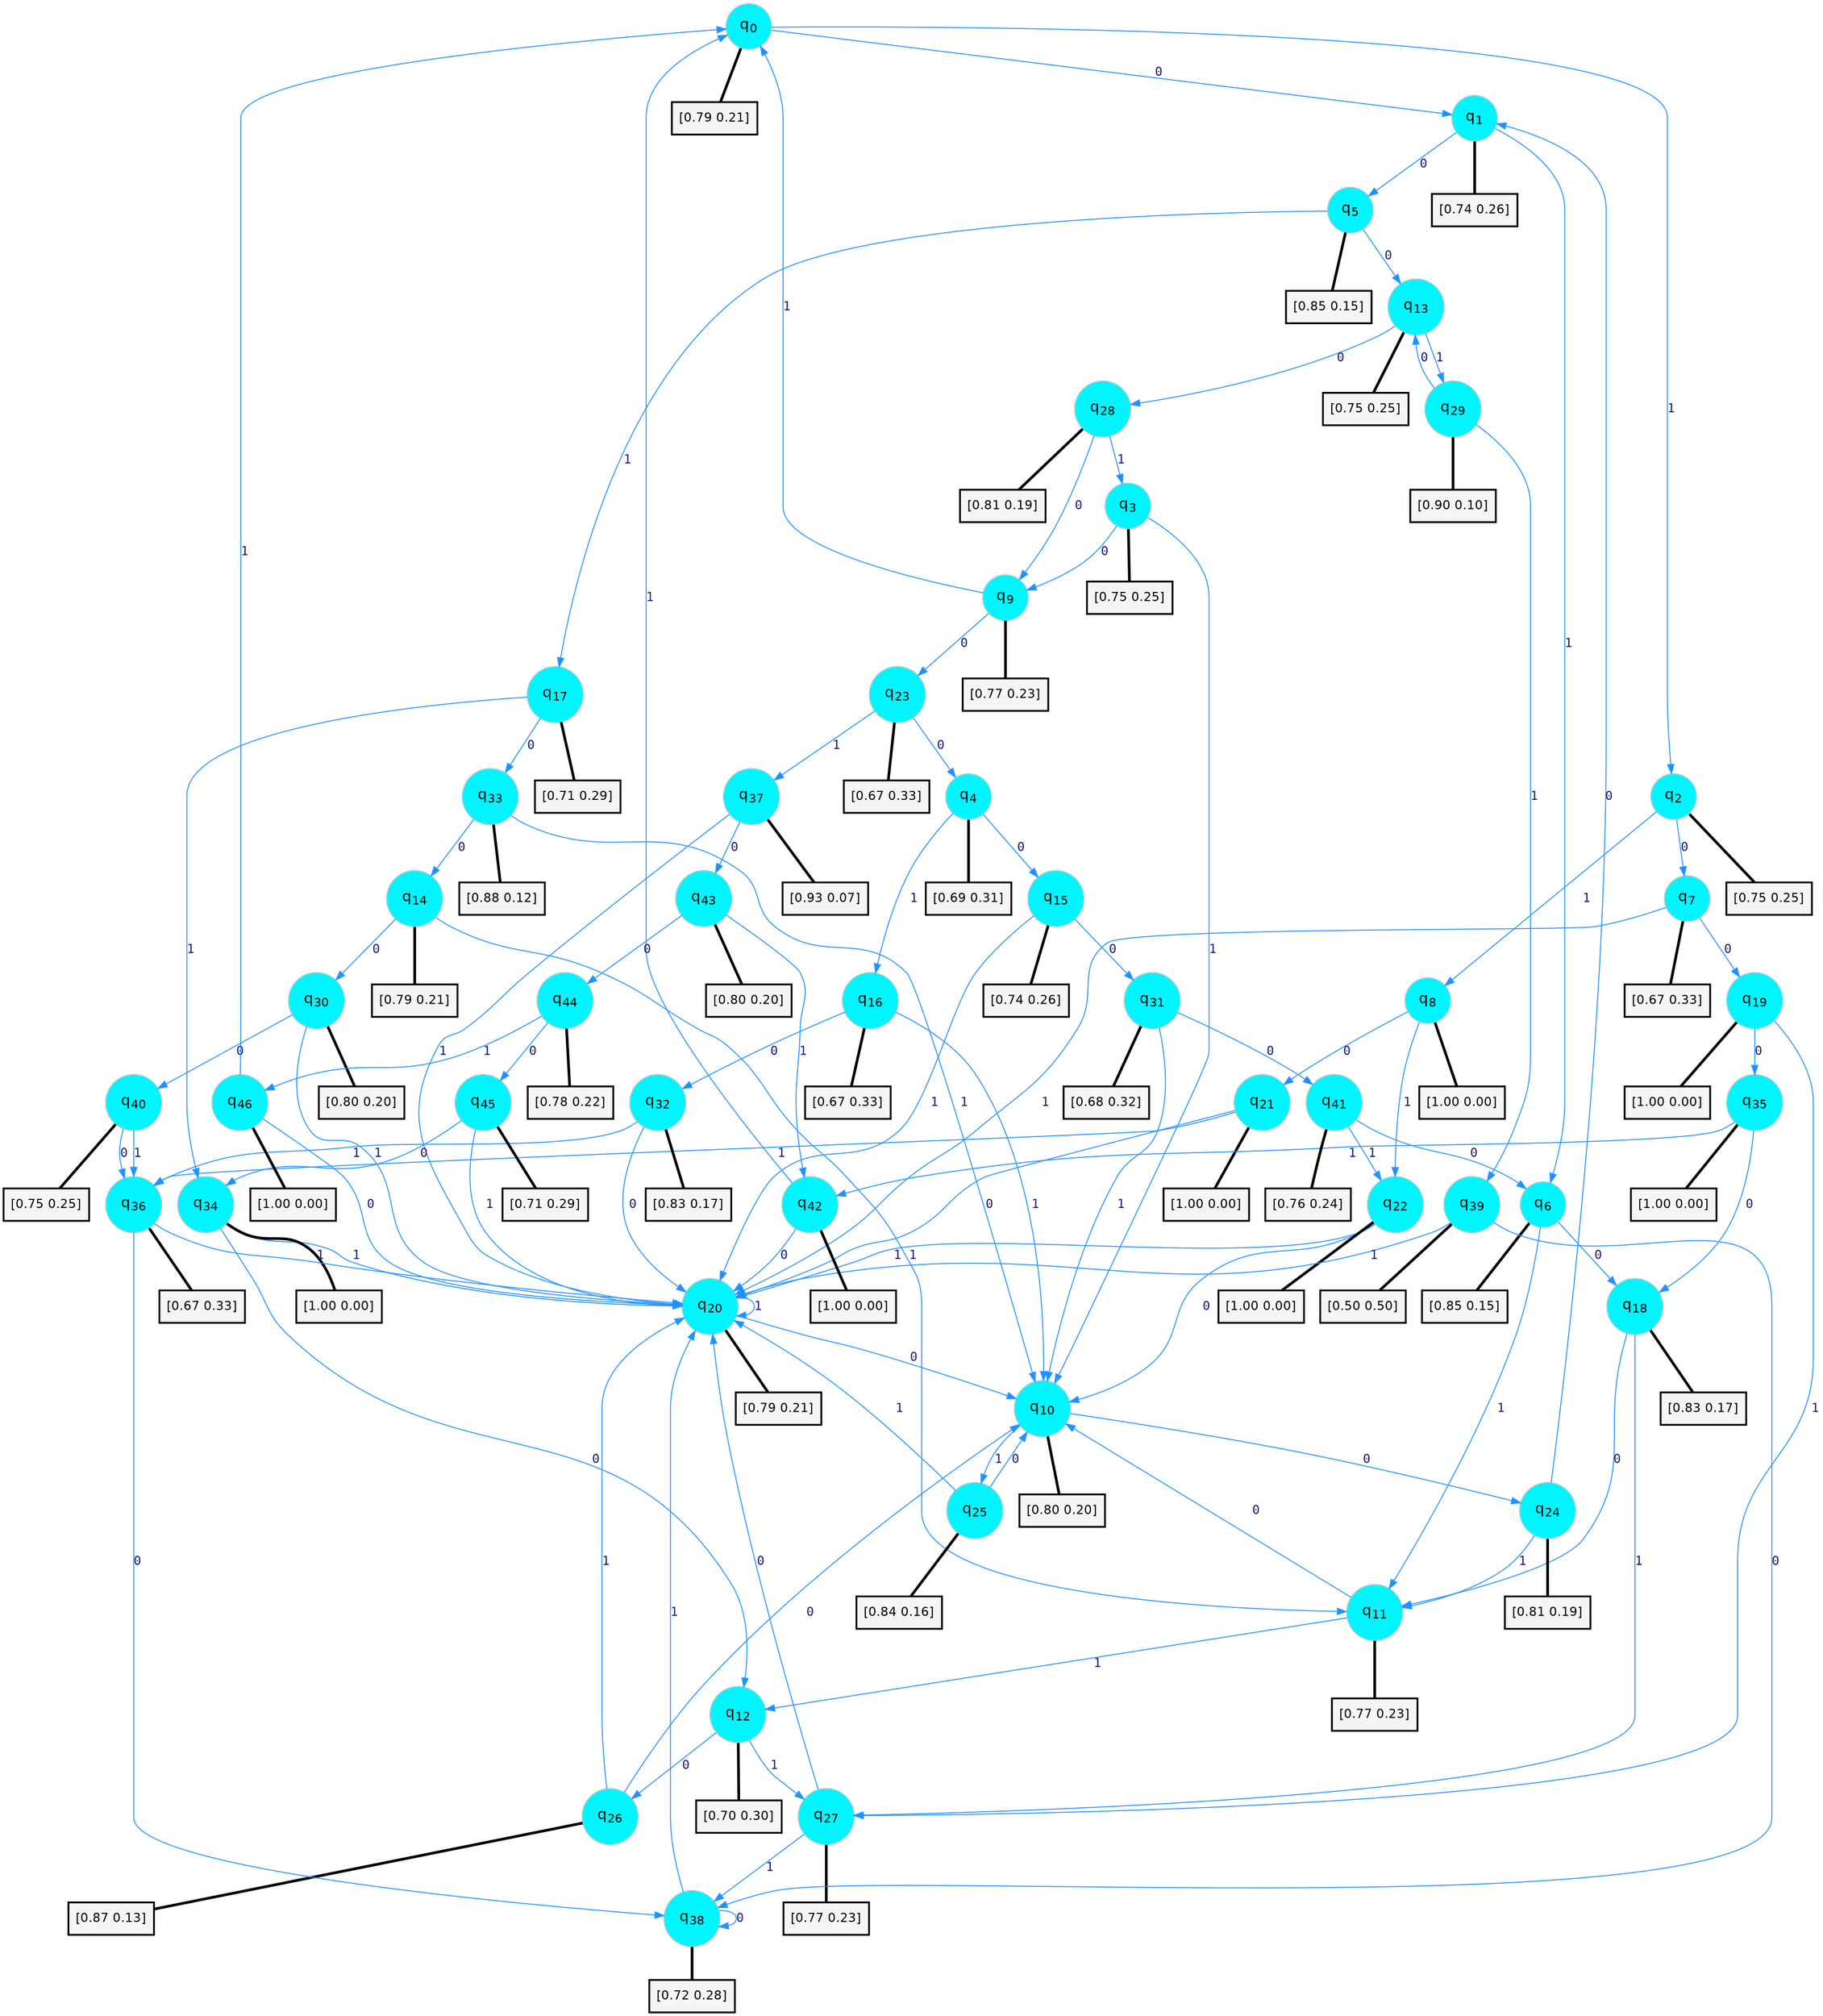 digraph G {
graph [
bgcolor=transparent, dpi=300, rankdir=TD, size="40,25"];
node [
color=gray, fillcolor=turquoise1, fontcolor=black, fontname=Helvetica, fontsize=16, fontweight=bold, shape=circle, style=filled];
edge [
arrowsize=1, color=dodgerblue1, fontcolor=midnightblue, fontname=courier, fontweight=bold, penwidth=1, style=solid, weight=20];
0[label=<q<SUB>0</SUB>>];
1[label=<q<SUB>1</SUB>>];
2[label=<q<SUB>2</SUB>>];
3[label=<q<SUB>3</SUB>>];
4[label=<q<SUB>4</SUB>>];
5[label=<q<SUB>5</SUB>>];
6[label=<q<SUB>6</SUB>>];
7[label=<q<SUB>7</SUB>>];
8[label=<q<SUB>8</SUB>>];
9[label=<q<SUB>9</SUB>>];
10[label=<q<SUB>10</SUB>>];
11[label=<q<SUB>11</SUB>>];
12[label=<q<SUB>12</SUB>>];
13[label=<q<SUB>13</SUB>>];
14[label=<q<SUB>14</SUB>>];
15[label=<q<SUB>15</SUB>>];
16[label=<q<SUB>16</SUB>>];
17[label=<q<SUB>17</SUB>>];
18[label=<q<SUB>18</SUB>>];
19[label=<q<SUB>19</SUB>>];
20[label=<q<SUB>20</SUB>>];
21[label=<q<SUB>21</SUB>>];
22[label=<q<SUB>22</SUB>>];
23[label=<q<SUB>23</SUB>>];
24[label=<q<SUB>24</SUB>>];
25[label=<q<SUB>25</SUB>>];
26[label=<q<SUB>26</SUB>>];
27[label=<q<SUB>27</SUB>>];
28[label=<q<SUB>28</SUB>>];
29[label=<q<SUB>29</SUB>>];
30[label=<q<SUB>30</SUB>>];
31[label=<q<SUB>31</SUB>>];
32[label=<q<SUB>32</SUB>>];
33[label=<q<SUB>33</SUB>>];
34[label=<q<SUB>34</SUB>>];
35[label=<q<SUB>35</SUB>>];
36[label=<q<SUB>36</SUB>>];
37[label=<q<SUB>37</SUB>>];
38[label=<q<SUB>38</SUB>>];
39[label=<q<SUB>39</SUB>>];
40[label=<q<SUB>40</SUB>>];
41[label=<q<SUB>41</SUB>>];
42[label=<q<SUB>42</SUB>>];
43[label=<q<SUB>43</SUB>>];
44[label=<q<SUB>44</SUB>>];
45[label=<q<SUB>45</SUB>>];
46[label=<q<SUB>46</SUB>>];
47[label="[0.79 0.21]", shape=box,fontcolor=black, fontname=Helvetica, fontsize=14, penwidth=2, fillcolor=whitesmoke,color=black];
48[label="[0.74 0.26]", shape=box,fontcolor=black, fontname=Helvetica, fontsize=14, penwidth=2, fillcolor=whitesmoke,color=black];
49[label="[0.75 0.25]", shape=box,fontcolor=black, fontname=Helvetica, fontsize=14, penwidth=2, fillcolor=whitesmoke,color=black];
50[label="[0.75 0.25]", shape=box,fontcolor=black, fontname=Helvetica, fontsize=14, penwidth=2, fillcolor=whitesmoke,color=black];
51[label="[0.69 0.31]", shape=box,fontcolor=black, fontname=Helvetica, fontsize=14, penwidth=2, fillcolor=whitesmoke,color=black];
52[label="[0.85 0.15]", shape=box,fontcolor=black, fontname=Helvetica, fontsize=14, penwidth=2, fillcolor=whitesmoke,color=black];
53[label="[0.85 0.15]", shape=box,fontcolor=black, fontname=Helvetica, fontsize=14, penwidth=2, fillcolor=whitesmoke,color=black];
54[label="[0.67 0.33]", shape=box,fontcolor=black, fontname=Helvetica, fontsize=14, penwidth=2, fillcolor=whitesmoke,color=black];
55[label="[1.00 0.00]", shape=box,fontcolor=black, fontname=Helvetica, fontsize=14, penwidth=2, fillcolor=whitesmoke,color=black];
56[label="[0.77 0.23]", shape=box,fontcolor=black, fontname=Helvetica, fontsize=14, penwidth=2, fillcolor=whitesmoke,color=black];
57[label="[0.80 0.20]", shape=box,fontcolor=black, fontname=Helvetica, fontsize=14, penwidth=2, fillcolor=whitesmoke,color=black];
58[label="[0.77 0.23]", shape=box,fontcolor=black, fontname=Helvetica, fontsize=14, penwidth=2, fillcolor=whitesmoke,color=black];
59[label="[0.70 0.30]", shape=box,fontcolor=black, fontname=Helvetica, fontsize=14, penwidth=2, fillcolor=whitesmoke,color=black];
60[label="[0.75 0.25]", shape=box,fontcolor=black, fontname=Helvetica, fontsize=14, penwidth=2, fillcolor=whitesmoke,color=black];
61[label="[0.79 0.21]", shape=box,fontcolor=black, fontname=Helvetica, fontsize=14, penwidth=2, fillcolor=whitesmoke,color=black];
62[label="[0.74 0.26]", shape=box,fontcolor=black, fontname=Helvetica, fontsize=14, penwidth=2, fillcolor=whitesmoke,color=black];
63[label="[0.67 0.33]", shape=box,fontcolor=black, fontname=Helvetica, fontsize=14, penwidth=2, fillcolor=whitesmoke,color=black];
64[label="[0.71 0.29]", shape=box,fontcolor=black, fontname=Helvetica, fontsize=14, penwidth=2, fillcolor=whitesmoke,color=black];
65[label="[0.83 0.17]", shape=box,fontcolor=black, fontname=Helvetica, fontsize=14, penwidth=2, fillcolor=whitesmoke,color=black];
66[label="[1.00 0.00]", shape=box,fontcolor=black, fontname=Helvetica, fontsize=14, penwidth=2, fillcolor=whitesmoke,color=black];
67[label="[0.79 0.21]", shape=box,fontcolor=black, fontname=Helvetica, fontsize=14, penwidth=2, fillcolor=whitesmoke,color=black];
68[label="[1.00 0.00]", shape=box,fontcolor=black, fontname=Helvetica, fontsize=14, penwidth=2, fillcolor=whitesmoke,color=black];
69[label="[1.00 0.00]", shape=box,fontcolor=black, fontname=Helvetica, fontsize=14, penwidth=2, fillcolor=whitesmoke,color=black];
70[label="[0.67 0.33]", shape=box,fontcolor=black, fontname=Helvetica, fontsize=14, penwidth=2, fillcolor=whitesmoke,color=black];
71[label="[0.81 0.19]", shape=box,fontcolor=black, fontname=Helvetica, fontsize=14, penwidth=2, fillcolor=whitesmoke,color=black];
72[label="[0.84 0.16]", shape=box,fontcolor=black, fontname=Helvetica, fontsize=14, penwidth=2, fillcolor=whitesmoke,color=black];
73[label="[0.87 0.13]", shape=box,fontcolor=black, fontname=Helvetica, fontsize=14, penwidth=2, fillcolor=whitesmoke,color=black];
74[label="[0.77 0.23]", shape=box,fontcolor=black, fontname=Helvetica, fontsize=14, penwidth=2, fillcolor=whitesmoke,color=black];
75[label="[0.81 0.19]", shape=box,fontcolor=black, fontname=Helvetica, fontsize=14, penwidth=2, fillcolor=whitesmoke,color=black];
76[label="[0.90 0.10]", shape=box,fontcolor=black, fontname=Helvetica, fontsize=14, penwidth=2, fillcolor=whitesmoke,color=black];
77[label="[0.80 0.20]", shape=box,fontcolor=black, fontname=Helvetica, fontsize=14, penwidth=2, fillcolor=whitesmoke,color=black];
78[label="[0.68 0.32]", shape=box,fontcolor=black, fontname=Helvetica, fontsize=14, penwidth=2, fillcolor=whitesmoke,color=black];
79[label="[0.83 0.17]", shape=box,fontcolor=black, fontname=Helvetica, fontsize=14, penwidth=2, fillcolor=whitesmoke,color=black];
80[label="[0.88 0.12]", shape=box,fontcolor=black, fontname=Helvetica, fontsize=14, penwidth=2, fillcolor=whitesmoke,color=black];
81[label="[1.00 0.00]", shape=box,fontcolor=black, fontname=Helvetica, fontsize=14, penwidth=2, fillcolor=whitesmoke,color=black];
82[label="[1.00 0.00]", shape=box,fontcolor=black, fontname=Helvetica, fontsize=14, penwidth=2, fillcolor=whitesmoke,color=black];
83[label="[0.67 0.33]", shape=box,fontcolor=black, fontname=Helvetica, fontsize=14, penwidth=2, fillcolor=whitesmoke,color=black];
84[label="[0.93 0.07]", shape=box,fontcolor=black, fontname=Helvetica, fontsize=14, penwidth=2, fillcolor=whitesmoke,color=black];
85[label="[0.72 0.28]", shape=box,fontcolor=black, fontname=Helvetica, fontsize=14, penwidth=2, fillcolor=whitesmoke,color=black];
86[label="[0.50 0.50]", shape=box,fontcolor=black, fontname=Helvetica, fontsize=14, penwidth=2, fillcolor=whitesmoke,color=black];
87[label="[0.75 0.25]", shape=box,fontcolor=black, fontname=Helvetica, fontsize=14, penwidth=2, fillcolor=whitesmoke,color=black];
88[label="[0.76 0.24]", shape=box,fontcolor=black, fontname=Helvetica, fontsize=14, penwidth=2, fillcolor=whitesmoke,color=black];
89[label="[1.00 0.00]", shape=box,fontcolor=black, fontname=Helvetica, fontsize=14, penwidth=2, fillcolor=whitesmoke,color=black];
90[label="[0.80 0.20]", shape=box,fontcolor=black, fontname=Helvetica, fontsize=14, penwidth=2, fillcolor=whitesmoke,color=black];
91[label="[0.78 0.22]", shape=box,fontcolor=black, fontname=Helvetica, fontsize=14, penwidth=2, fillcolor=whitesmoke,color=black];
92[label="[0.71 0.29]", shape=box,fontcolor=black, fontname=Helvetica, fontsize=14, penwidth=2, fillcolor=whitesmoke,color=black];
93[label="[1.00 0.00]", shape=box,fontcolor=black, fontname=Helvetica, fontsize=14, penwidth=2, fillcolor=whitesmoke,color=black];
0->1 [label=0];
0->2 [label=1];
0->47 [arrowhead=none, penwidth=3,color=black];
1->5 [label=0];
1->6 [label=1];
1->48 [arrowhead=none, penwidth=3,color=black];
2->7 [label=0];
2->8 [label=1];
2->49 [arrowhead=none, penwidth=3,color=black];
3->9 [label=0];
3->10 [label=1];
3->50 [arrowhead=none, penwidth=3,color=black];
4->15 [label=0];
4->16 [label=1];
4->51 [arrowhead=none, penwidth=3,color=black];
5->13 [label=0];
5->17 [label=1];
5->52 [arrowhead=none, penwidth=3,color=black];
6->18 [label=0];
6->11 [label=1];
6->53 [arrowhead=none, penwidth=3,color=black];
7->19 [label=0];
7->20 [label=1];
7->54 [arrowhead=none, penwidth=3,color=black];
8->21 [label=0];
8->22 [label=1];
8->55 [arrowhead=none, penwidth=3,color=black];
9->23 [label=0];
9->0 [label=1];
9->56 [arrowhead=none, penwidth=3,color=black];
10->24 [label=0];
10->25 [label=1];
10->57 [arrowhead=none, penwidth=3,color=black];
11->10 [label=0];
11->12 [label=1];
11->58 [arrowhead=none, penwidth=3,color=black];
12->26 [label=0];
12->27 [label=1];
12->59 [arrowhead=none, penwidth=3,color=black];
13->28 [label=0];
13->29 [label=1];
13->60 [arrowhead=none, penwidth=3,color=black];
14->30 [label=0];
14->11 [label=1];
14->61 [arrowhead=none, penwidth=3,color=black];
15->31 [label=0];
15->20 [label=1];
15->62 [arrowhead=none, penwidth=3,color=black];
16->32 [label=0];
16->10 [label=1];
16->63 [arrowhead=none, penwidth=3,color=black];
17->33 [label=0];
17->34 [label=1];
17->64 [arrowhead=none, penwidth=3,color=black];
18->11 [label=0];
18->27 [label=1];
18->65 [arrowhead=none, penwidth=3,color=black];
19->35 [label=0];
19->27 [label=1];
19->66 [arrowhead=none, penwidth=3,color=black];
20->10 [label=0];
20->20 [label=1];
20->67 [arrowhead=none, penwidth=3,color=black];
21->20 [label=0];
21->36 [label=1];
21->68 [arrowhead=none, penwidth=3,color=black];
22->10 [label=0];
22->20 [label=1];
22->69 [arrowhead=none, penwidth=3,color=black];
23->4 [label=0];
23->37 [label=1];
23->70 [arrowhead=none, penwidth=3,color=black];
24->1 [label=0];
24->11 [label=1];
24->71 [arrowhead=none, penwidth=3,color=black];
25->10 [label=0];
25->20 [label=1];
25->72 [arrowhead=none, penwidth=3,color=black];
26->10 [label=0];
26->20 [label=1];
26->73 [arrowhead=none, penwidth=3,color=black];
27->20 [label=0];
27->38 [label=1];
27->74 [arrowhead=none, penwidth=3,color=black];
28->9 [label=0];
28->3 [label=1];
28->75 [arrowhead=none, penwidth=3,color=black];
29->13 [label=0];
29->39 [label=1];
29->76 [arrowhead=none, penwidth=3,color=black];
30->40 [label=0];
30->20 [label=1];
30->77 [arrowhead=none, penwidth=3,color=black];
31->41 [label=0];
31->10 [label=1];
31->78 [arrowhead=none, penwidth=3,color=black];
32->20 [label=0];
32->36 [label=1];
32->79 [arrowhead=none, penwidth=3,color=black];
33->14 [label=0];
33->10 [label=1];
33->80 [arrowhead=none, penwidth=3,color=black];
34->12 [label=0];
34->20 [label=1];
34->81 [arrowhead=none, penwidth=3,color=black];
35->18 [label=0];
35->42 [label=1];
35->82 [arrowhead=none, penwidth=3,color=black];
36->38 [label=0];
36->20 [label=1];
36->83 [arrowhead=none, penwidth=3,color=black];
37->43 [label=0];
37->20 [label=1];
37->84 [arrowhead=none, penwidth=3,color=black];
38->38 [label=0];
38->20 [label=1];
38->85 [arrowhead=none, penwidth=3,color=black];
39->38 [label=0];
39->20 [label=1];
39->86 [arrowhead=none, penwidth=3,color=black];
40->36 [label=0];
40->36 [label=1];
40->87 [arrowhead=none, penwidth=3,color=black];
41->6 [label=0];
41->22 [label=1];
41->88 [arrowhead=none, penwidth=3,color=black];
42->20 [label=0];
42->0 [label=1];
42->89 [arrowhead=none, penwidth=3,color=black];
43->44 [label=0];
43->42 [label=1];
43->90 [arrowhead=none, penwidth=3,color=black];
44->45 [label=0];
44->46 [label=1];
44->91 [arrowhead=none, penwidth=3,color=black];
45->34 [label=0];
45->20 [label=1];
45->92 [arrowhead=none, penwidth=3,color=black];
46->20 [label=0];
46->0 [label=1];
46->93 [arrowhead=none, penwidth=3,color=black];
}
